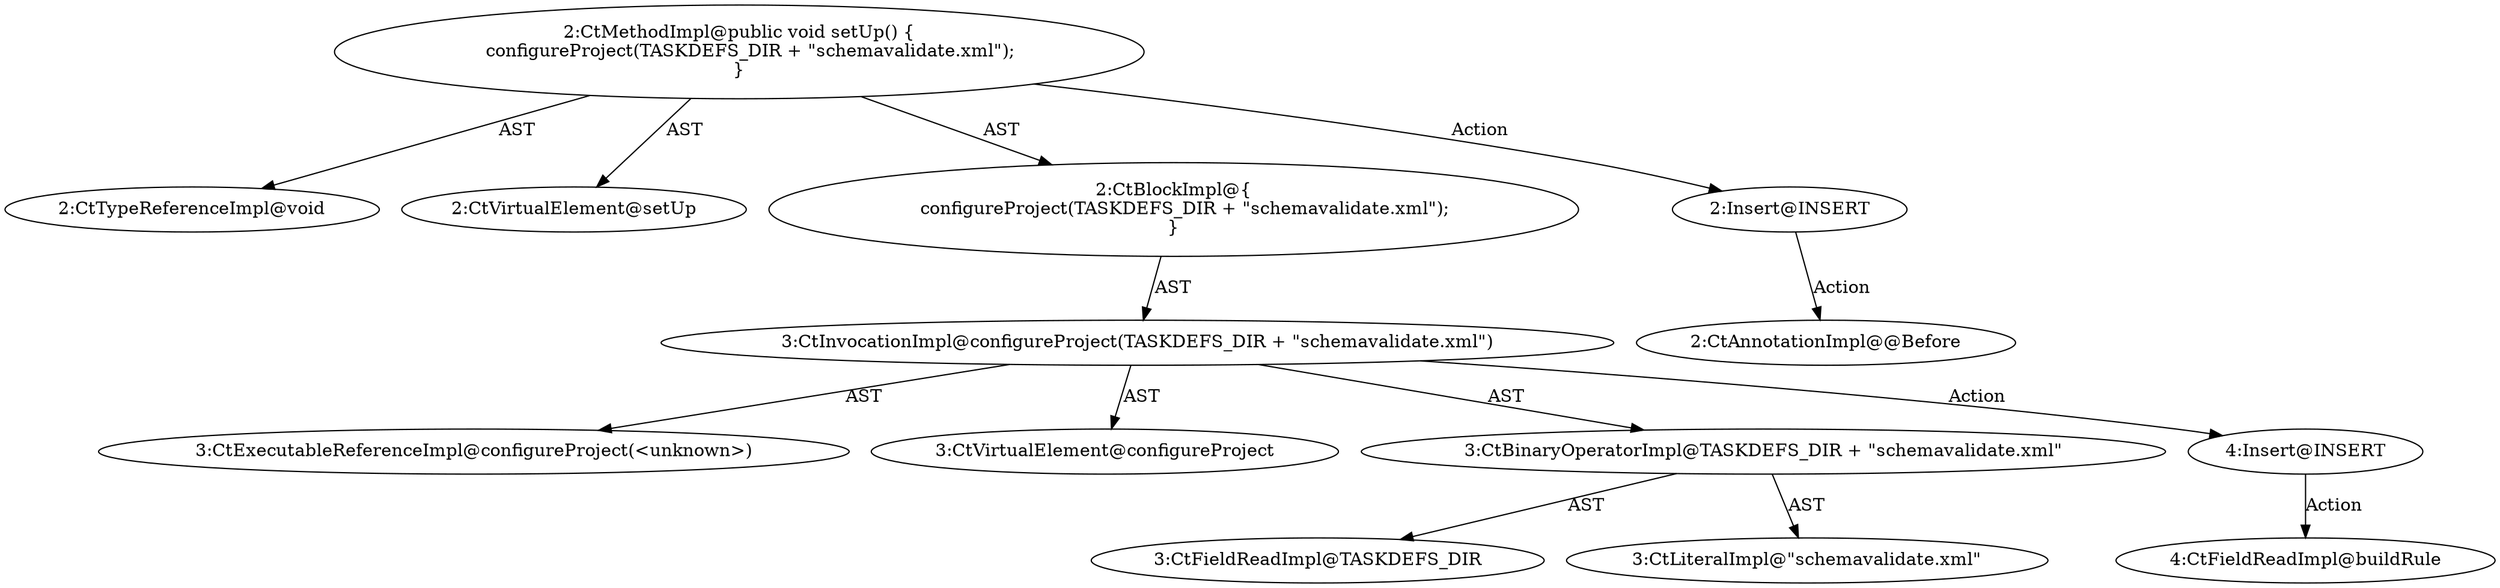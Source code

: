 digraph "setUp#?" {
0 [label="2:CtTypeReferenceImpl@void" shape=ellipse]
1 [label="2:CtVirtualElement@setUp" shape=ellipse]
2 [label="3:CtExecutableReferenceImpl@configureProject(<unknown>)" shape=ellipse]
3 [label="3:CtVirtualElement@configureProject" shape=ellipse]
4 [label="3:CtFieldReadImpl@TASKDEFS_DIR" shape=ellipse]
5 [label="3:CtLiteralImpl@\"schemavalidate.xml\"" shape=ellipse]
6 [label="3:CtBinaryOperatorImpl@TASKDEFS_DIR + \"schemavalidate.xml\"" shape=ellipse]
7 [label="3:CtInvocationImpl@configureProject(TASKDEFS_DIR + \"schemavalidate.xml\")" shape=ellipse]
8 [label="2:CtBlockImpl@\{
    configureProject(TASKDEFS_DIR + \"schemavalidate.xml\");
\}" shape=ellipse]
9 [label="2:CtMethodImpl@public void setUp() \{
    configureProject(TASKDEFS_DIR + \"schemavalidate.xml\");
\}" shape=ellipse]
10 [label="2:Insert@INSERT" shape=ellipse]
11 [label="2:CtAnnotationImpl@@Before" shape=ellipse]
12 [label="4:Insert@INSERT" shape=ellipse]
13 [label="4:CtFieldReadImpl@buildRule" shape=ellipse]
6 -> 4 [label="AST"];
6 -> 5 [label="AST"];
7 -> 3 [label="AST"];
7 -> 2 [label="AST"];
7 -> 6 [label="AST"];
7 -> 12 [label="Action"];
8 -> 7 [label="AST"];
9 -> 1 [label="AST"];
9 -> 0 [label="AST"];
9 -> 8 [label="AST"];
9 -> 10 [label="Action"];
10 -> 11 [label="Action"];
12 -> 13 [label="Action"];
}